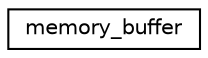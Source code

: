 digraph G
{
  edge [fontname="Helvetica",fontsize="10",labelfontname="Helvetica",labelfontsize="10"];
  node [fontname="Helvetica",fontsize="10",shape=record];
  rankdir=LR;
  Node1 [label="memory_buffer",height=0.2,width=0.4,color="black", fillcolor="white", style="filled",URL="$classmemory__buffer.html"];
}
